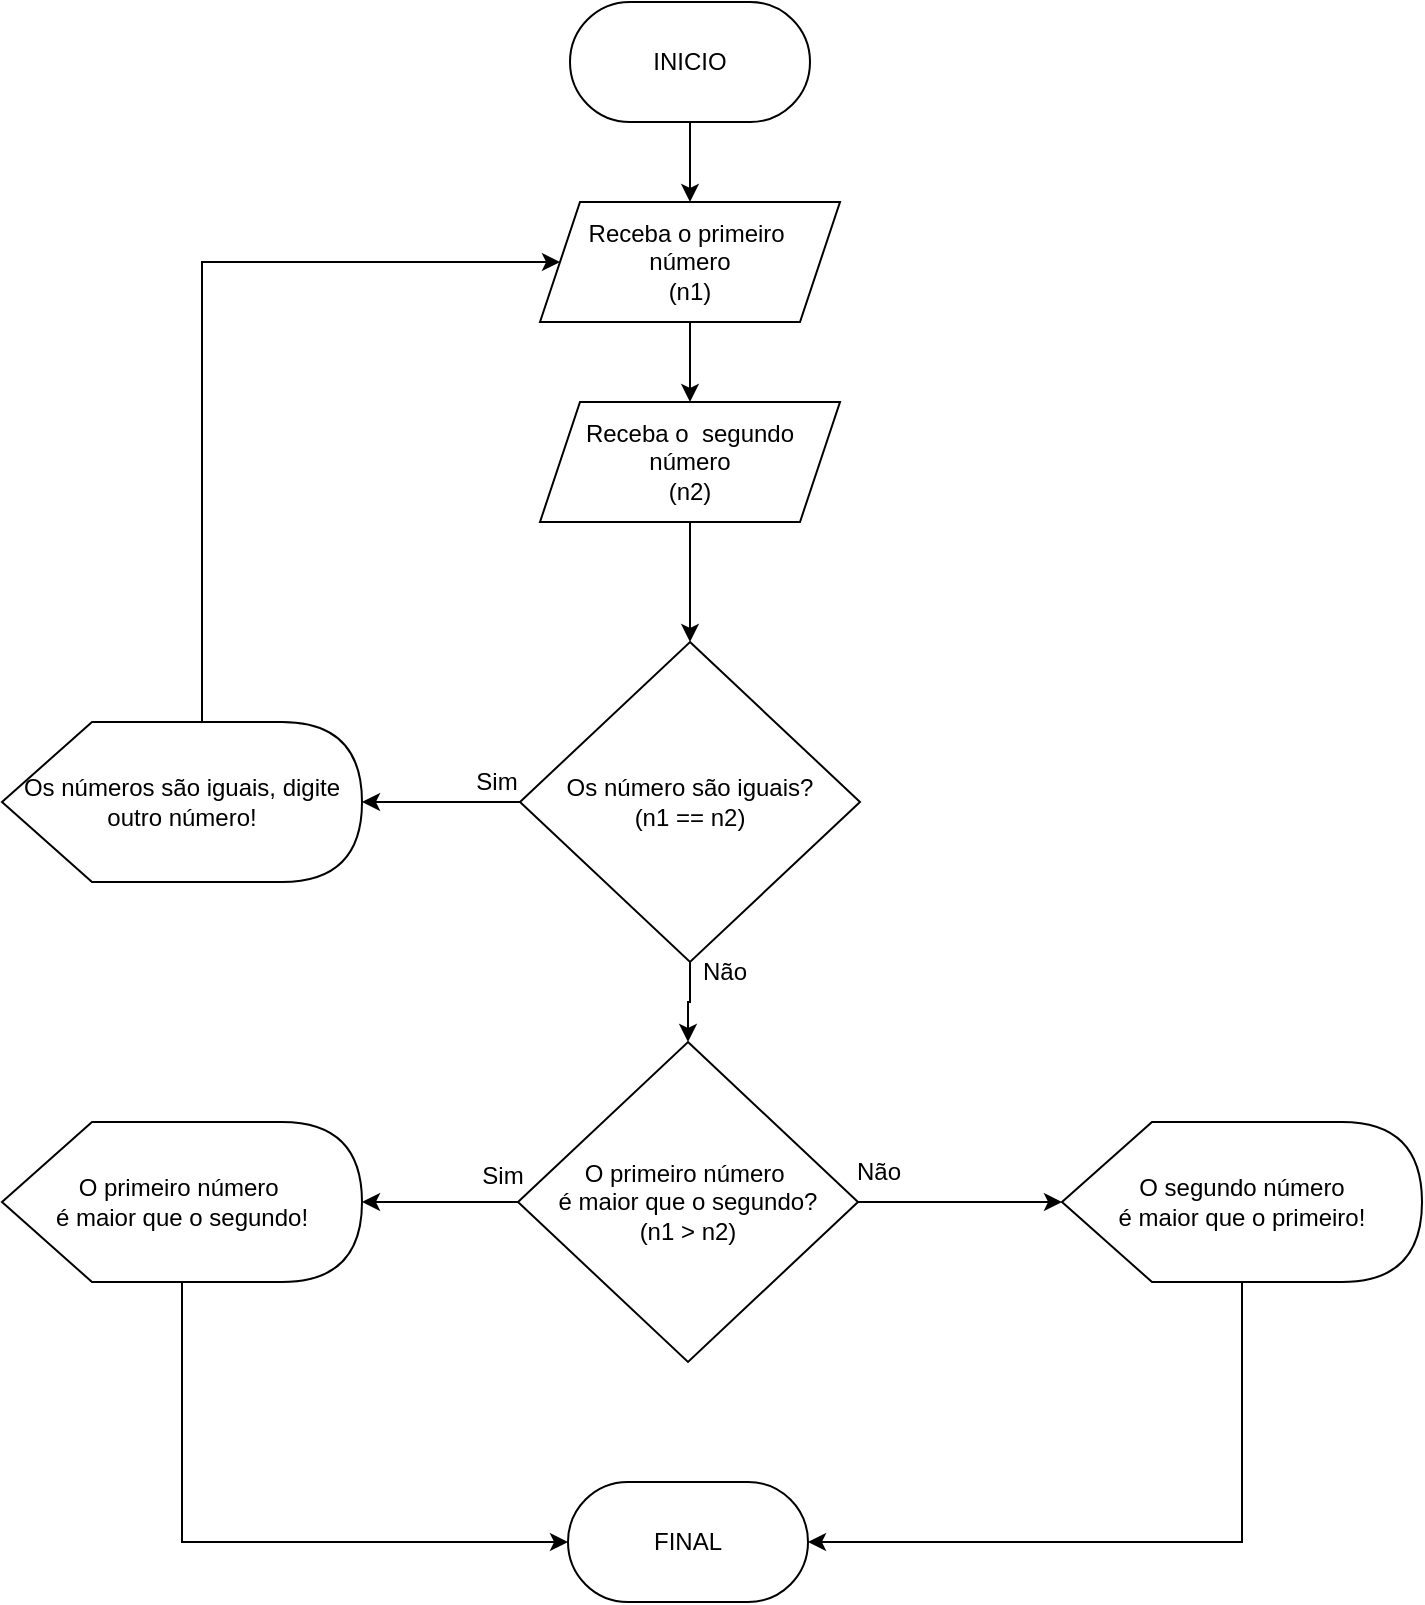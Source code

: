 <mxfile version="26.0.15">
  <diagram name="Página-1" id="j0MLjyW7Bjyk5XGwfm9u">
    <mxGraphModel grid="1" page="1" gridSize="10" guides="1" tooltips="1" connect="1" arrows="1" fold="1" pageScale="1" pageWidth="827" pageHeight="1169" math="0" shadow="0">
      <root>
        <mxCell id="0" />
        <mxCell id="1" parent="0" />
        <mxCell id="X9rBCf1_obfQTEOSiPtn-5" style="edgeStyle=orthogonalEdgeStyle;rounded=0;orthogonalLoop=1;jettySize=auto;html=1;" edge="1" parent="1" source="X9rBCf1_obfQTEOSiPtn-1" target="X9rBCf1_obfQTEOSiPtn-3">
          <mxGeometry relative="1" as="geometry" />
        </mxCell>
        <mxCell id="X9rBCf1_obfQTEOSiPtn-1" value="INICIO" style="rounded=1;whiteSpace=wrap;html=1;arcSize=50;" vertex="1" parent="1">
          <mxGeometry x="354" y="170" width="120" height="60" as="geometry" />
        </mxCell>
        <mxCell id="X9rBCf1_obfQTEOSiPtn-2" value="FINAL" style="rounded=1;whiteSpace=wrap;html=1;arcSize=50;" vertex="1" parent="1">
          <mxGeometry x="353" y="910" width="120" height="60" as="geometry" />
        </mxCell>
        <mxCell id="X9rBCf1_obfQTEOSiPtn-6" style="edgeStyle=orthogonalEdgeStyle;rounded=0;orthogonalLoop=1;jettySize=auto;html=1;entryX=0.5;entryY=0;entryDx=0;entryDy=0;" edge="1" parent="1" source="X9rBCf1_obfQTEOSiPtn-3" target="X9rBCf1_obfQTEOSiPtn-4">
          <mxGeometry relative="1" as="geometry" />
        </mxCell>
        <mxCell id="X9rBCf1_obfQTEOSiPtn-3" value="Receba o primeiro&amp;nbsp;&lt;div&gt;número&lt;/div&gt;&lt;div&gt;(n1)&lt;/div&gt;" style="shape=parallelogram;perimeter=parallelogramPerimeter;whiteSpace=wrap;html=1;fixedSize=1;" vertex="1" parent="1">
          <mxGeometry x="339" y="270" width="150" height="60" as="geometry" />
        </mxCell>
        <mxCell id="X9rBCf1_obfQTEOSiPtn-8" style="edgeStyle=orthogonalEdgeStyle;rounded=0;orthogonalLoop=1;jettySize=auto;html=1;entryX=0.5;entryY=0;entryDx=0;entryDy=0;" edge="1" parent="1" source="X9rBCf1_obfQTEOSiPtn-4" target="xS0c17PNF6rlJRHLfBap-1">
          <mxGeometry relative="1" as="geometry">
            <mxPoint x="414" y="490" as="targetPoint" />
          </mxGeometry>
        </mxCell>
        <mxCell id="X9rBCf1_obfQTEOSiPtn-4" value="Receba o&amp;nbsp; segundo&lt;div&gt;número&lt;/div&gt;&lt;div&gt;(n2)&lt;/div&gt;" style="shape=parallelogram;perimeter=parallelogramPerimeter;whiteSpace=wrap;html=1;fixedSize=1;" vertex="1" parent="1">
          <mxGeometry x="339" y="370" width="150" height="60" as="geometry" />
        </mxCell>
        <mxCell id="X9rBCf1_obfQTEOSiPtn-14" style="edgeStyle=orthogonalEdgeStyle;rounded=0;orthogonalLoop=1;jettySize=auto;html=1;" edge="1" parent="1" source="X9rBCf1_obfQTEOSiPtn-7" target="X9rBCf1_obfQTEOSiPtn-10">
          <mxGeometry relative="1" as="geometry" />
        </mxCell>
        <mxCell id="X9rBCf1_obfQTEOSiPtn-7" value="O primeiro número&amp;nbsp;&lt;div&gt;é maior que o segundo?&lt;/div&gt;&lt;div&gt;(n1 &amp;gt; n2)&lt;/div&gt;" style="rhombus;whiteSpace=wrap;html=1;" vertex="1" parent="1">
          <mxGeometry x="328" y="690" width="170" height="160" as="geometry" />
        </mxCell>
        <mxCell id="X9rBCf1_obfQTEOSiPtn-15" style="edgeStyle=orthogonalEdgeStyle;rounded=0;orthogonalLoop=1;jettySize=auto;html=1;entryX=0;entryY=0.5;entryDx=0;entryDy=0;" edge="1" parent="1" source="X9rBCf1_obfQTEOSiPtn-9" target="X9rBCf1_obfQTEOSiPtn-2">
          <mxGeometry relative="1" as="geometry">
            <Array as="points">
              <mxPoint x="160" y="940" />
            </Array>
          </mxGeometry>
        </mxCell>
        <mxCell id="X9rBCf1_obfQTEOSiPtn-9" value="O primeiro número&amp;nbsp;&lt;div&gt;é maior que o segundo!&lt;/div&gt;" style="shape=display;whiteSpace=wrap;html=1;" vertex="1" parent="1">
          <mxGeometry x="70" y="730" width="180" height="80" as="geometry" />
        </mxCell>
        <mxCell id="X9rBCf1_obfQTEOSiPtn-16" style="edgeStyle=orthogonalEdgeStyle;rounded=0;orthogonalLoop=1;jettySize=auto;html=1;entryX=1;entryY=0.5;entryDx=0;entryDy=0;" edge="1" parent="1" source="X9rBCf1_obfQTEOSiPtn-10" target="X9rBCf1_obfQTEOSiPtn-2">
          <mxGeometry relative="1" as="geometry">
            <Array as="points">
              <mxPoint x="690" y="940" />
            </Array>
          </mxGeometry>
        </mxCell>
        <mxCell id="X9rBCf1_obfQTEOSiPtn-10" value="O segundo número&lt;div&gt;é maior que o primeiro!&lt;/div&gt;" style="shape=display;whiteSpace=wrap;html=1;" vertex="1" parent="1">
          <mxGeometry x="600" y="730" width="180" height="80" as="geometry" />
        </mxCell>
        <mxCell id="X9rBCf1_obfQTEOSiPtn-13" style="edgeStyle=orthogonalEdgeStyle;rounded=0;orthogonalLoop=1;jettySize=auto;html=1;entryX=1;entryY=0.5;entryDx=0;entryDy=0;entryPerimeter=0;" edge="1" parent="1" source="X9rBCf1_obfQTEOSiPtn-7" target="X9rBCf1_obfQTEOSiPtn-9">
          <mxGeometry relative="1" as="geometry" />
        </mxCell>
        <mxCell id="X9rBCf1_obfQTEOSiPtn-17" value="Sim" style="text;html=1;align=center;verticalAlign=middle;resizable=0;points=[];autosize=1;strokeColor=none;fillColor=none;" vertex="1" parent="1">
          <mxGeometry x="300" y="742" width="40" height="30" as="geometry" />
        </mxCell>
        <mxCell id="X9rBCf1_obfQTEOSiPtn-18" value="Não" style="text;html=1;align=center;verticalAlign=middle;resizable=0;points=[];autosize=1;strokeColor=none;fillColor=none;" vertex="1" parent="1">
          <mxGeometry x="483" y="740" width="50" height="30" as="geometry" />
        </mxCell>
        <mxCell id="xS0c17PNF6rlJRHLfBap-2" style="edgeStyle=orthogonalEdgeStyle;rounded=0;orthogonalLoop=1;jettySize=auto;html=1;" edge="1" parent="1" source="xS0c17PNF6rlJRHLfBap-1" target="X9rBCf1_obfQTEOSiPtn-7">
          <mxGeometry relative="1" as="geometry" />
        </mxCell>
        <mxCell id="xS0c17PNF6rlJRHLfBap-4" style="edgeStyle=orthogonalEdgeStyle;rounded=0;orthogonalLoop=1;jettySize=auto;html=1;entryX=1;entryY=0.5;entryDx=0;entryDy=0;entryPerimeter=0;" edge="1" parent="1" source="xS0c17PNF6rlJRHLfBap-1" target="xS0c17PNF6rlJRHLfBap-5">
          <mxGeometry relative="1" as="geometry">
            <mxPoint x="260" y="580" as="targetPoint" />
          </mxGeometry>
        </mxCell>
        <mxCell id="xS0c17PNF6rlJRHLfBap-1" value="Os número são iguais?&lt;div&gt;(n1 == n2)&lt;/div&gt;" style="rhombus;whiteSpace=wrap;html=1;" vertex="1" parent="1">
          <mxGeometry x="329" y="490" width="170" height="160" as="geometry" />
        </mxCell>
        <mxCell id="xS0c17PNF6rlJRHLfBap-3" value="Não" style="text;html=1;align=center;verticalAlign=middle;resizable=0;points=[];autosize=1;strokeColor=none;fillColor=none;" vertex="1" parent="1">
          <mxGeometry x="406" y="640" width="50" height="30" as="geometry" />
        </mxCell>
        <mxCell id="xS0c17PNF6rlJRHLfBap-6" style="edgeStyle=orthogonalEdgeStyle;rounded=0;orthogonalLoop=1;jettySize=auto;html=1;entryX=0;entryY=0.5;entryDx=0;entryDy=0;" edge="1" parent="1" source="xS0c17PNF6rlJRHLfBap-5" target="X9rBCf1_obfQTEOSiPtn-3">
          <mxGeometry relative="1" as="geometry">
            <Array as="points">
              <mxPoint x="170" y="300" />
            </Array>
          </mxGeometry>
        </mxCell>
        <mxCell id="xS0c17PNF6rlJRHLfBap-5" value="Os números são iguais, digite outro número!" style="shape=display;whiteSpace=wrap;html=1;" vertex="1" parent="1">
          <mxGeometry x="70" y="530" width="180" height="80" as="geometry" />
        </mxCell>
        <mxCell id="xS0c17PNF6rlJRHLfBap-7" value="Sim" style="text;html=1;align=center;verticalAlign=middle;resizable=0;points=[];autosize=1;strokeColor=none;fillColor=none;" vertex="1" parent="1">
          <mxGeometry x="297" y="545" width="40" height="30" as="geometry" />
        </mxCell>
      </root>
    </mxGraphModel>
  </diagram>
</mxfile>
